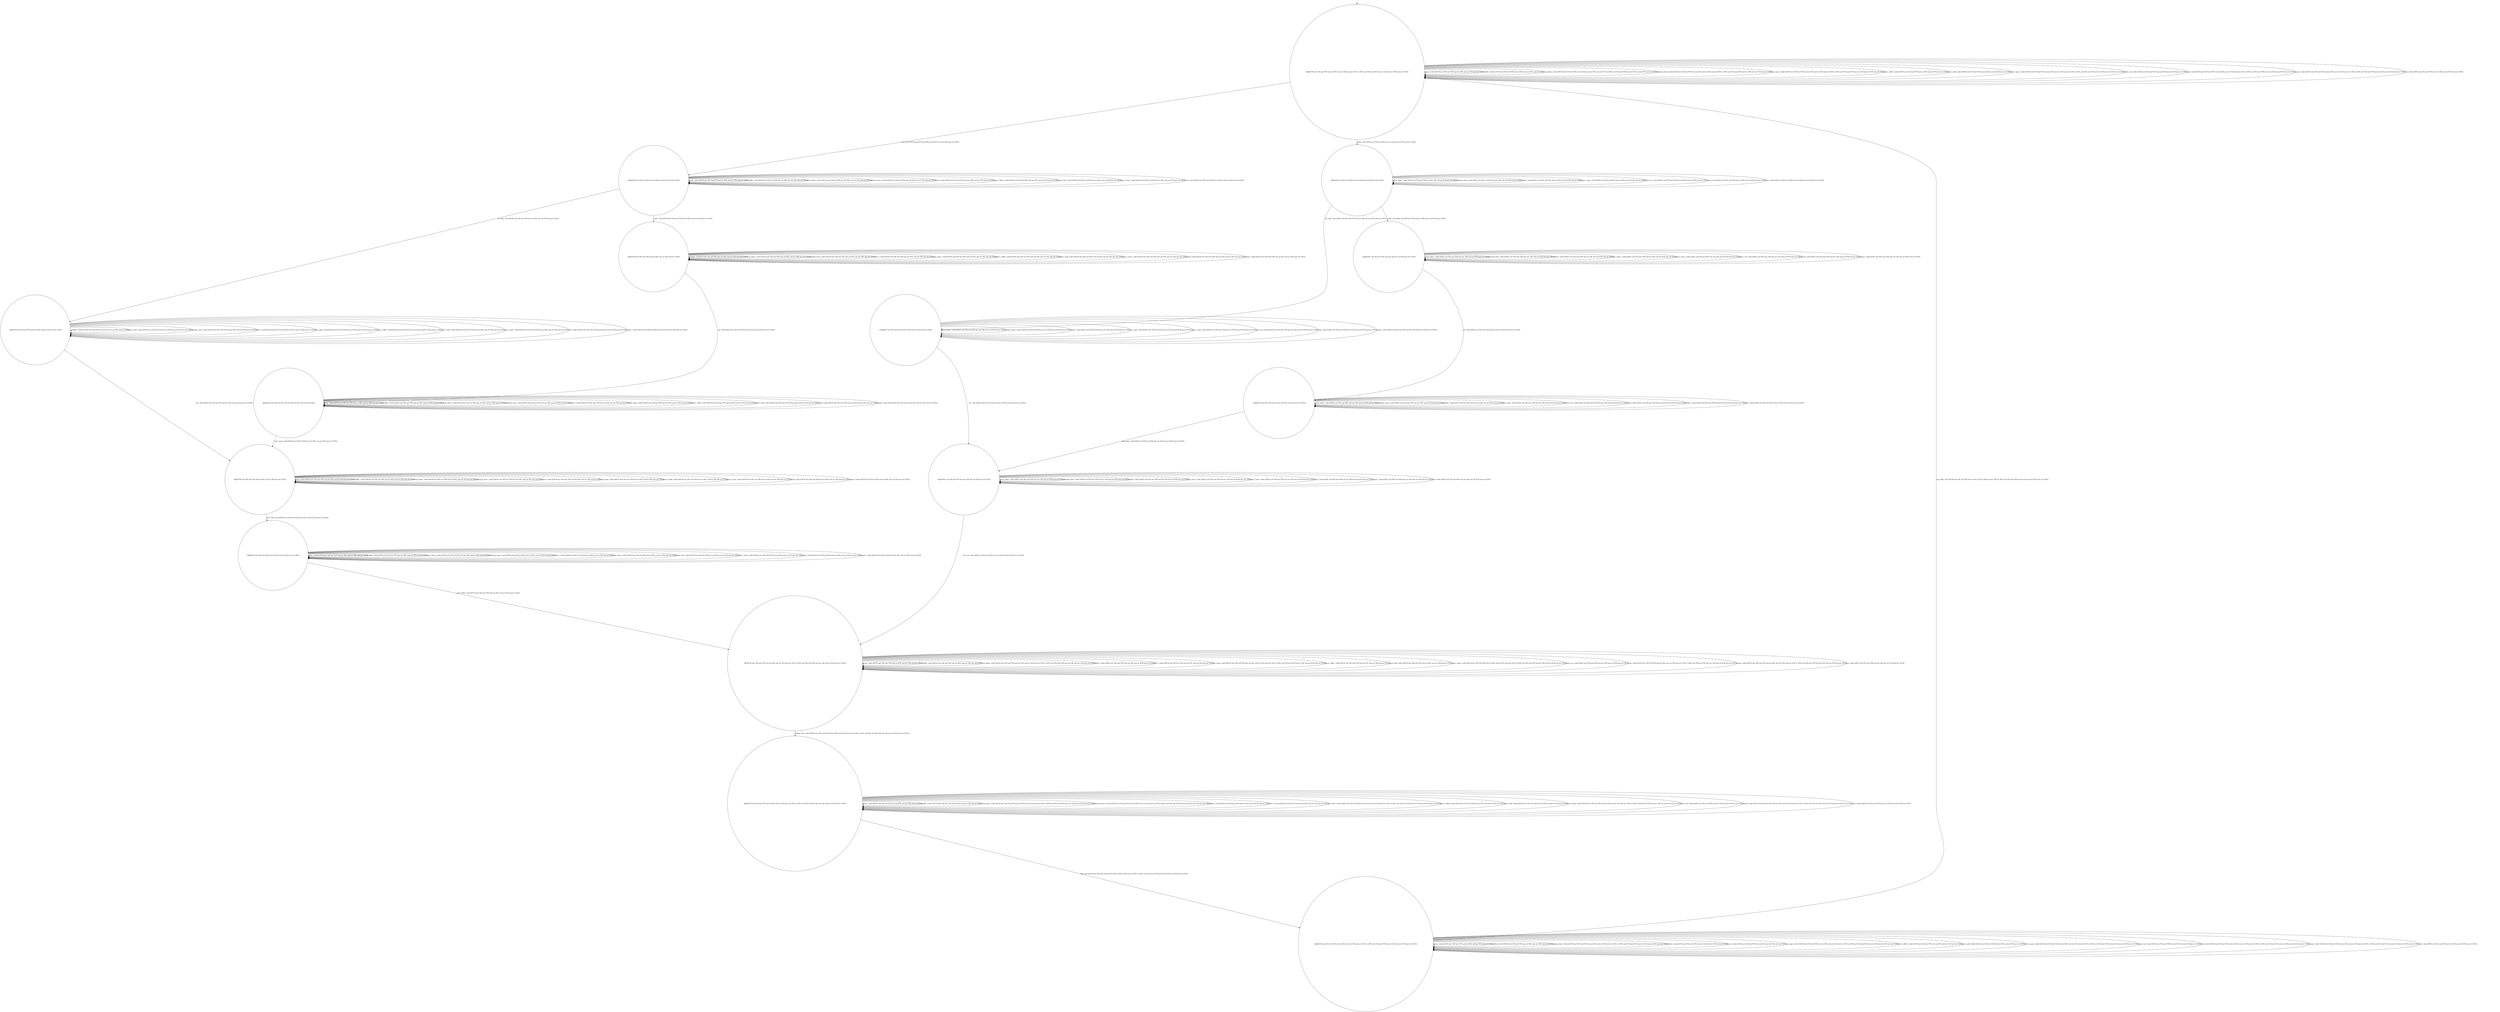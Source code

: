 digraph g {
	edge [lblstyle="above, sloped"];
	s0 [shape="circle" label="0@[((EUR and CAP and TON and not DOL and not TEA and not COF) or (DOL and TEA and TON and not CAP and not EUR and not COF))]"];
	s1 [shape="circle" label="1@[((EUR and CAP and TON and not DOL and not TEA and not COF))]"];
	s2 [shape="circle" label="2@[((EUR and CAP and TON and not DOL and not TEA and not COF))]"];
	s3 [shape="circle" label="3@[((EUR and CAP and TON and not DOL and not TEA and not COF))]"];
	s4 [shape="circle" label="4@[((EUR and CAP and TON and not DOL and not TEA and not COF))]"];
	s5 [shape="circle" label="5@[((EUR and CAP and TON and not DOL and not TEA and not COF))]"];
	s6 [shape="circle" label="6@[((EUR and CAP and TON and not DOL and not TEA and not COF))]"];
	s7 [shape="circle" label="7@[((EUR and CAP and TON and not DOL and not TEA and not COF) or (DOL and TEA and TON and not CAP and not EUR and not COF))]"];
	s8 [shape="circle" label="8@[((EUR and CAP and TON and not DOL and not TEA and not COF) or (DOL and TEA and TON and not CAP and not EUR and not COF))]"];
	s9 [shape="circle" label="9@[((EUR and CAP and TON and not DOL and not TEA and not COF) or (DOL and TEA and TON and not CAP and not EUR and not COF))]"];
	s10 [shape="circle" label="10@[((DOL and TEA and TON and not CAP and not EUR and not COF))]"];
	s11 [shape="circle" label="11@[((DOL and TEA and TON and not CAP and not EUR and not COF))]"];
	s12 [shape="circle" label="12@[((DOL and TEA and TON and not CAP and not EUR and not COF))]"];
	s13 [shape="circle" label="13@[((DOL and TEA and TON and not CAP and not EUR and not COF))]"];
	s14 [shape="circle" label="14@[((DOL and TEA and TON and not CAP and not EUR and not COF))]"];
	s0 -> s0 [label="cap / nok() [((EUR and CAP and TON and not DOL and not TEA and not COF))]"];
	s0 -> s0 [label="coffee / nok() [((EUR and CAP and TON and not DOL and not TEA and not COF))]"];
	s0 -> s0 [label="cup_taken / nok() [((EUR and CAP and TON and not DOL and not TEA and not COF) or (DOL and TEA and TON and not CAP and not EUR and not COF))]"];
	s0 -> s0 [label="display_done / nok() [((EUR and CAP and TON and not DOL and not TEA and not COF) or (DOL and TEA and TON and not CAP and not EUR and not COF))]"];
	s0 -> s10 [label="dollar / ok() [((DOL and TEA and TON and not CAP and not EUR and not COF))]"];
	s0 -> s1 [label="euro / ok() [((EUR and CAP and TON and not DOL and not TEA and not COF))]"];
	s0 -> s0 [label="no_sugar / nok() [((EUR and CAP and TON and not DOL and not TEA and not COF) or (DOL and TEA and TON and not CAP and not EUR and not COF))]"];
	s0 -> s0 [label="pour_coffee / nok() [((EUR and CAP and TON and not DOL and not TEA and not COF))]"];
	s0 -> s0 [label="pour_milk / nok() [((EUR and CAP and TON and not DOL and not TEA and not COF))]"];
	s0 -> s0 [label="pour_sugar / nok() [((EUR and CAP and TON and not DOL and not TEA and not COF) or (DOL and TEA and TON and not CAP and not EUR and not COF))]"];
	s0 -> s0 [label="pour_tea / nok() [((DOL and TEA and TON and not CAP and not EUR and not COF))]"];
	s0 -> s0 [label="ring / nok() [((EUR and CAP and TON and not DOL and not TEA and not COF) or (DOL and TEA and TON and not CAP and not EUR and not COF))]"];
	s0 -> s0 [label="sugar / nok() [((EUR and CAP and TON and not DOL and not TEA and not COF) or (DOL and TEA and TON and not CAP and not EUR and not COF))]"];
	s0 -> s0 [label="tea / nok() [((DOL and TEA and TON and not CAP and not EUR and not COF))]"];
	s1 -> s1 [label="cap / nok() [((EUR and CAP and TON and not DOL and not TEA and not COF))]"];
	s1 -> s1 [label="coffee / nok() [((EUR and CAP and TON and not DOL and not TEA and not COF))]"];
	s1 -> s1 [label="cup_taken / nok() [((EUR and CAP and TON and not DOL and not TEA and not COF))]"];
	s1 -> s1 [label="display_done / nok() [((EUR and CAP and TON and not DOL and not TEA and not COF))]"];
	s1 -> s1 [label="euro / nok() [((EUR and CAP and TON and not DOL and not TEA and not COF))]"];
	s1 -> s2 [label="no_sugar / ok() [((EUR and CAP and TON and not DOL and not TEA and not COF))]"];
	s1 -> s1 [label="pour_coffee / nok() [((EUR and CAP and TON and not DOL and not TEA and not COF))]"];
	s1 -> s1 [label="pour_milk / nok() [((EUR and CAP and TON and not DOL and not TEA and not COF))]"];
	s1 -> s1 [label="pour_sugar / nok() [((EUR and CAP and TON and not DOL and not TEA and not COF))]"];
	s1 -> s1 [label="ring / nok() [((EUR and CAP and TON and not DOL and not TEA and not COF))]"];
	s1 -> s3 [label="sugar / ok() [((EUR and CAP and TON and not DOL and not TEA and not COF))]"];
	s2 -> s5 [label="cap / ok() [((EUR and CAP and TON and not DOL and not TEA and not COF))]"];
	s2 -> s2 [label="coffee / Ω [((EUR and CAP and TON and not DOL and not TEA and not COF))]"];
	s2 -> s2 [label="cup_taken / nok() [((EUR and CAP and TON and not DOL and not TEA and not COF))]"];
	s2 -> s2 [label="display_done / nok() [((EUR and CAP and TON and not DOL and not TEA and not COF))]"];
	s2 -> s2 [label="euro / nok() [((EUR and CAP and TON and not DOL and not TEA and not COF))]"];
	s2 -> s2 [label="no_sugar / nok() [((EUR and CAP and TON and not DOL and not TEA and not COF))]"];
	s2 -> s2 [label="pour_coffee / nok() [((EUR and CAP and TON and not DOL and not TEA and not COF))]"];
	s2 -> s2 [label="pour_milk / nok() [((EUR and CAP and TON and not DOL and not TEA and not COF))]"];
	s2 -> s2 [label="pour_sugar / nok() [((EUR and CAP and TON and not DOL and not TEA and not COF))]"];
	s2 -> s2 [label="ring / nok() [((EUR and CAP and TON and not DOL and not TEA and not COF))]"];
	s2 -> s2 [label="sugar / void() [((EUR and CAP and TON and not DOL and not TEA and not COF))]"];
	s3 -> s4 [label="cap / ok() [((EUR and CAP and TON and not DOL and not TEA and not COF))]"];
	s3 -> s3 [label="coffee / Ω [((EUR and CAP and TON and not DOL and not TEA and not COF))]"];
	s3 -> s3 [label="cup_taken / nok() [((EUR and CAP and TON and not DOL and not TEA and not COF))]"];
	s3 -> s3 [label="display_done / nok() [((EUR and CAP and TON and not DOL and not TEA and not COF))]"];
	s3 -> s3 [label="euro / nok() [((EUR and CAP and TON and not DOL and not TEA and not COF))]"];
	s3 -> s3 [label="no_sugar / void() [((EUR and CAP and TON and not DOL and not TEA and not COF))]"];
	s3 -> s3 [label="pour_coffee / nok() [((EUR and CAP and TON and not DOL and not TEA and not COF))]"];
	s3 -> s3 [label="pour_milk / nok() [((EUR and CAP and TON and not DOL and not TEA and not COF))]"];
	s3 -> s3 [label="pour_sugar / nok() [((EUR and CAP and TON and not DOL and not TEA and not COF))]"];
	s3 -> s3 [label="ring / nok() [((EUR and CAP and TON and not DOL and not TEA and not COF))]"];
	s3 -> s3 [label="sugar / nok() [((EUR and CAP and TON and not DOL and not TEA and not COF))]"];
	s4 -> s4 [label="cap / nok() [((EUR and CAP and TON and not DOL and not TEA and not COF))]"];
	s4 -> s4 [label="coffee / void() [((EUR and CAP and TON and not DOL and not TEA and not COF))]"];
	s4 -> s4 [label="cup_taken / nok() [((EUR and CAP and TON and not DOL and not TEA and not COF))]"];
	s4 -> s4 [label="display_done / nok() [((EUR and CAP and TON and not DOL and not TEA and not COF))]"];
	s4 -> s4 [label="euro / nok() [((EUR and CAP and TON and not DOL and not TEA and not COF))]"];
	s4 -> s4 [label="no_sugar / nok() [((EUR and CAP and TON and not DOL and not TEA and not COF))]"];
	s4 -> s4 [label="pour_coffee / nok() [((EUR and CAP and TON and not DOL and not TEA and not COF))]"];
	s4 -> s4 [label="pour_milk / nok() [((EUR and CAP and TON and not DOL and not TEA and not COF))]"];
	s4 -> s5 [label="pour_sugar / ok() [((EUR and CAP and TON and not DOL and not TEA and not COF))]"];
	s4 -> s4 [label="ring / nok() [((EUR and CAP and TON and not DOL and not TEA and not COF))]"];
	s4 -> s4 [label="sugar / nok() [((EUR and CAP and TON and not DOL and not TEA and not COF))]"];
	s5 -> s5 [label="cap / nok() [((EUR and CAP and TON and not DOL and not TEA and not COF))]"];
	s5 -> s5 [label="coffee / void() [((EUR and CAP and TON and not DOL and not TEA and not COF))]"];
	s5 -> s5 [label="cup_taken / nok() [((EUR and CAP and TON and not DOL and not TEA and not COF))]"];
	s5 -> s5 [label="display_done / nok() [((EUR and CAP and TON and not DOL and not TEA and not COF))]"];
	s5 -> s5 [label="euro / nok() [((EUR and CAP and TON and not DOL and not TEA and not COF))]"];
	s5 -> s5 [label="no_sugar / nok() [((EUR and CAP and TON and not DOL and not TEA and not COF))]"];
	s5 -> s5 [label="pour_coffee / nok() [((EUR and CAP and TON and not DOL and not TEA and not COF))]"];
	s5 -> s6 [label="pour_milk / ok() [((EUR and CAP and TON and not DOL and not TEA and not COF))]"];
	s5 -> s5 [label="pour_sugar / nok() [((EUR and CAP and TON and not DOL and not TEA and not COF))]"];
	s5 -> s5 [label="ring / nok() [((EUR and CAP and TON and not DOL and not TEA and not COF))]"];
	s5 -> s5 [label="sugar / nok() [((EUR and CAP and TON and not DOL and not TEA and not COF))]"];
	s6 -> s6 [label="cap / nok() [((EUR and CAP and TON and not DOL and not TEA and not COF))]"];
	s6 -> s6 [label="coffee / nok() [((EUR and CAP and TON and not DOL and not TEA and not COF))]"];
	s6 -> s6 [label="cup_taken / nok() [((EUR and CAP and TON and not DOL and not TEA and not COF))]"];
	s6 -> s6 [label="display_done / nok() [((EUR and CAP and TON and not DOL and not TEA and not COF))]"];
	s6 -> s6 [label="euro / nok() [((EUR and CAP and TON and not DOL and not TEA and not COF))]"];
	s6 -> s6 [label="no_sugar / nok() [((EUR and CAP and TON and not DOL and not TEA and not COF))]"];
	s6 -> s7 [label="pour_coffee / ok() [((EUR and CAP and TON and not DOL and not TEA and not COF))]"];
	s6 -> s6 [label="pour_milk / nok() [((EUR and CAP and TON and not DOL and not TEA and not COF))]"];
	s6 -> s6 [label="pour_sugar / nok() [((EUR and CAP and TON and not DOL and not TEA and not COF))]"];
	s6 -> s6 [label="ring / nok() [((EUR and CAP and TON and not DOL and not TEA and not COF))]"];
	s6 -> s6 [label="sugar / nok() [((EUR and CAP and TON and not DOL and not TEA and not COF))]"];
	s7 -> s7 [label="cap / nok() [((EUR and CAP and TON and not DOL and not TEA and not COF))]"];
	s7 -> s7 [label="coffee / nok() [((EUR and CAP and TON and not DOL and not TEA and not COF))]"];
	s7 -> s7 [label="cup_taken / nok() [((EUR and CAP and TON and not DOL and not TEA and not COF) or (DOL and TEA and TON and not CAP and not EUR and not COF))]"];
	s7 -> s8 [label="display_done / ok() [((EUR and CAP and TON and not DOL and not TEA and not COF) or (DOL and TEA and TON and not CAP and not EUR and not COF))]"];
	s7 -> s7 [label="dollar / nok() [((DOL and TEA and TON and not CAP and not EUR and not COF))]"];
	s7 -> s7 [label="euro / nok() [((EUR and CAP and TON and not DOL and not TEA and not COF))]"];
	s7 -> s7 [label="no_sugar / nok() [((EUR and CAP and TON and not DOL and not TEA and not COF) or (DOL and TEA and TON and not CAP and not EUR and not COF))]"];
	s7 -> s7 [label="pour_coffee / nok() [((EUR and CAP and TON and not DOL and not TEA and not COF))]"];
	s7 -> s7 [label="pour_milk / nok() [((EUR and CAP and TON and not DOL and not TEA and not COF))]"];
	s7 -> s7 [label="pour_sugar / nok() [((EUR and CAP and TON and not DOL and not TEA and not COF) or (DOL and TEA and TON and not CAP and not EUR and not COF))]"];
	s7 -> s7 [label="pour_tea / nok() [((DOL and TEA and TON and not CAP and not EUR and not COF))]"];
	s7 -> s7 [label="ring / nok() [((EUR and CAP and TON and not DOL and not TEA and not COF) or (DOL and TEA and TON and not CAP and not EUR and not COF))]"];
	s7 -> s7 [label="sugar / nok() [((EUR and CAP and TON and not DOL and not TEA and not COF) or (DOL and TEA and TON and not CAP and not EUR and not COF))]"];
	s7 -> s7 [label="tea / nok() [((DOL and TEA and TON and not CAP and not EUR and not COF))]"];
	s8 -> s8 [label="cap / nok() [((EUR and CAP and TON and not DOL and not TEA and not COF))]"];
	s8 -> s8 [label="coffee / nok() [((EUR and CAP and TON and not DOL and not TEA and not COF))]"];
	s8 -> s8 [label="cup_taken / nok() [((EUR and CAP and TON and not DOL and not TEA and not COF) or (DOL and TEA and TON and not CAP and not EUR and not COF))]"];
	s8 -> s8 [label="display_done / nok() [((EUR and CAP and TON and not DOL and not TEA and not COF) or (DOL and TEA and TON and not CAP and not EUR and not COF))]"];
	s8 -> s8 [label="dollar / nok() [((DOL and TEA and TON and not CAP and not EUR and not COF))]"];
	s8 -> s8 [label="euro / nok() [((EUR and CAP and TON and not DOL and not TEA and not COF))]"];
	s8 -> s8 [label="no_sugar / nok() [((EUR and CAP and TON and not DOL and not TEA and not COF) or (DOL and TEA and TON and not CAP and not EUR and not COF))]"];
	s8 -> s8 [label="pour_coffee / nok() [((EUR and CAP and TON and not DOL and not TEA and not COF))]"];
	s8 -> s8 [label="pour_milk / nok() [((EUR and CAP and TON and not DOL and not TEA and not COF))]"];
	s8 -> s8 [label="pour_sugar / nok() [((EUR and CAP and TON and not DOL and not TEA and not COF) or (DOL and TEA and TON and not CAP and not EUR and not COF))]"];
	s8 -> s8 [label="pour_tea / nok() [((DOL and TEA and TON and not CAP and not EUR and not COF))]"];
	s8 -> s9 [label="ring / ok() [((EUR and CAP and TON and not DOL and not TEA and not COF) or (DOL and TEA and TON and not CAP and not EUR and not COF))]"];
	s8 -> s8 [label="sugar / nok() [((EUR and CAP and TON and not DOL and not TEA and not COF) or (DOL and TEA and TON and not CAP and not EUR and not COF))]"];
	s8 -> s8 [label="tea / nok() [((DOL and TEA and TON and not CAP and not EUR and not COF))]"];
	s9 -> s9 [label="cap / nok() [((EUR and CAP and TON and not DOL and not TEA and not COF))]"];
	s9 -> s9 [label="coffee / nok() [((EUR and CAP and TON and not DOL and not TEA and not COF))]"];
	s9 -> s0 [label="cup_taken / ok() [((EUR and CAP and TON and not DOL and not TEA and not COF) or (DOL and TEA and TON and not CAP and not EUR and not COF))]"];
	s9 -> s9 [label="display_done / nok() [((EUR and CAP and TON and not DOL and not TEA and not COF) or (DOL and TEA and TON and not CAP and not EUR and not COF))]"];
	s9 -> s9 [label="dollar / nok() [((DOL and TEA and TON and not CAP and not EUR and not COF))]"];
	s9 -> s9 [label="euro / nok() [((EUR and CAP and TON and not DOL and not TEA and not COF))]"];
	s9 -> s9 [label="no_sugar / nok() [((EUR and CAP and TON and not DOL and not TEA and not COF) or (DOL and TEA and TON and not CAP and not EUR and not COF))]"];
	s9 -> s9 [label="pour_coffee / nok() [((EUR and CAP and TON and not DOL and not TEA and not COF))]"];
	s9 -> s9 [label="pour_milk / nok() [((EUR and CAP and TON and not DOL and not TEA and not COF))]"];
	s9 -> s9 [label="pour_sugar / nok() [((EUR and CAP and TON and not DOL and not TEA and not COF) or (DOL and TEA and TON and not CAP and not EUR and not COF))]"];
	s9 -> s9 [label="pour_tea / nok() [((DOL and TEA and TON and not CAP and not EUR and not COF))]"];
	s9 -> s9 [label="ring / nok() [((EUR and CAP and TON and not DOL and not TEA and not COF) or (DOL and TEA and TON and not CAP and not EUR and not COF))]"];
	s9 -> s9 [label="sugar / nok() [((EUR and CAP and TON and not DOL and not TEA and not COF) or (DOL and TEA and TON and not CAP and not EUR and not COF))]"];
	s9 -> s9 [label="tea / nok() [((DOL and TEA and TON and not CAP and not EUR and not COF))]"];
	s10 -> s10 [label="cup_taken / nok() [((DOL and TEA and TON and not CAP and not EUR and not COF))]"];
	s10 -> s10 [label="display_done / nok() [((DOL and TEA and TON and not CAP and not EUR and not COF))]"];
	s10 -> s10 [label="dollar / nok() [((DOL and TEA and TON and not CAP and not EUR and not COF))]"];
	s10 -> s11 [label="no_sugar / ok() [((DOL and TEA and TON and not CAP and not EUR and not COF))]"];
	s10 -> s10 [label="pour_sugar / nok() [((DOL and TEA and TON and not CAP and not EUR and not COF))]"];
	s10 -> s10 [label="pour_tea / nok() [((DOL and TEA and TON and not CAP and not EUR and not COF))]"];
	s10 -> s10 [label="ring / nok() [((DOL and TEA and TON and not CAP and not EUR and not COF))]"];
	s10 -> s12 [label="sugar / ok() [((DOL and TEA and TON and not CAP and not EUR and not COF))]"];
	s10 -> s10 [label="tea / nok() [((DOL and TEA and TON and not CAP and not EUR and not COF))]"];
	s11 -> s11 [label="cup_taken / nok() [((DOL and TEA and TON and not CAP and not EUR and not COF))]"];
	s11 -> s11 [label="display_done / nok() [((DOL and TEA and TON and not CAP and not EUR and not COF))]"];
	s11 -> s11 [label="dollar / nok() [((DOL and TEA and TON and not CAP and not EUR and not COF))]"];
	s11 -> s11 [label="no_sugar / nok() [((DOL and TEA and TON and not CAP and not EUR and not COF))]"];
	s11 -> s11 [label="pour_sugar / nok() [((DOL and TEA and TON and not CAP and not EUR and not COF))]"];
	s11 -> s11 [label="pour_tea / nok() [((DOL and TEA and TON and not CAP and not EUR and not COF))]"];
	s11 -> s11 [label="ring / nok() [((DOL and TEA and TON and not CAP and not EUR and not COF))]"];
	s11 -> s11 [label="sugar / void() [((DOL and TEA and TON and not CAP and not EUR and not COF))]"];
	s11 -> s14 [label="tea / ok() [((DOL and TEA and TON and not CAP and not EUR and not COF))]"];
	s12 -> s12 [label="cup_taken / nok() [((DOL and TEA and TON and not CAP and not EUR and not COF))]"];
	s12 -> s12 [label="display_done / nok() [((DOL and TEA and TON and not CAP and not EUR and not COF))]"];
	s12 -> s12 [label="dollar / nok() [((DOL and TEA and TON and not CAP and not EUR and not COF))]"];
	s12 -> s12 [label="no_sugar / void() [((DOL and TEA and TON and not CAP and not EUR and not COF))]"];
	s12 -> s12 [label="pour_sugar / nok() [((DOL and TEA and TON and not CAP and not EUR and not COF))]"];
	s12 -> s12 [label="pour_tea / nok() [((DOL and TEA and TON and not CAP and not EUR and not COF))]"];
	s12 -> s12 [label="ring / nok() [((DOL and TEA and TON and not CAP and not EUR and not COF))]"];
	s12 -> s12 [label="sugar / nok() [((DOL and TEA and TON and not CAP and not EUR and not COF))]"];
	s12 -> s13 [label="tea / ok() [((DOL and TEA and TON and not CAP and not EUR and not COF))]"];
	s13 -> s13 [label="cup_taken / nok() [((DOL and TEA and TON and not CAP and not EUR and not COF))]"];
	s13 -> s13 [label="display_done / nok() [((DOL and TEA and TON and not CAP and not EUR and not COF))]"];
	s13 -> s13 [label="dollar / nok() [((DOL and TEA and TON and not CAP and not EUR and not COF))]"];
	s13 -> s13 [label="no_sugar / nok() [((DOL and TEA and TON and not CAP and not EUR and not COF))]"];
	s13 -> s14 [label="pour_sugar / ok() [((DOL and TEA and TON and not CAP and not EUR and not COF))]"];
	s13 -> s13 [label="pour_tea / nok() [((DOL and TEA and TON and not CAP and not EUR and not COF))]"];
	s13 -> s13 [label="ring / nok() [((DOL and TEA and TON and not CAP and not EUR and not COF))]"];
	s13 -> s13 [label="sugar / nok() [((DOL and TEA and TON and not CAP and not EUR and not COF))]"];
	s13 -> s13 [label="tea / nok() [((DOL and TEA and TON and not CAP and not EUR and not COF))]"];
	s14 -> s14 [label="cup_taken / nok() [((DOL and TEA and TON and not CAP and not EUR and not COF))]"];
	s14 -> s14 [label="display_done / nok() [((DOL and TEA and TON and not CAP and not EUR and not COF))]"];
	s14 -> s14 [label="dollar / nok() [((DOL and TEA and TON and not CAP and not EUR and not COF))]"];
	s14 -> s14 [label="no_sugar / nok() [((DOL and TEA and TON and not CAP and not EUR and not COF))]"];
	s14 -> s14 [label="pour_sugar / nok() [((DOL and TEA and TON and not CAP and not EUR and not COF))]"];
	s14 -> s7 [label="pour_tea / ok() [((DOL and TEA and TON and not CAP and not EUR and not COF))]"];
	s14 -> s14 [label="ring / nok() [((DOL and TEA and TON and not CAP and not EUR and not COF))]"];
	s14 -> s14 [label="sugar / nok() [((DOL and TEA and TON and not CAP and not EUR and not COF))]"];
	s14 -> s14 [label="tea / nok() [((DOL and TEA and TON and not CAP and not EUR and not COF))]"];
	__start0 [label="" shape="none" width="0" height="0"];
	__start0 -> s0;
}